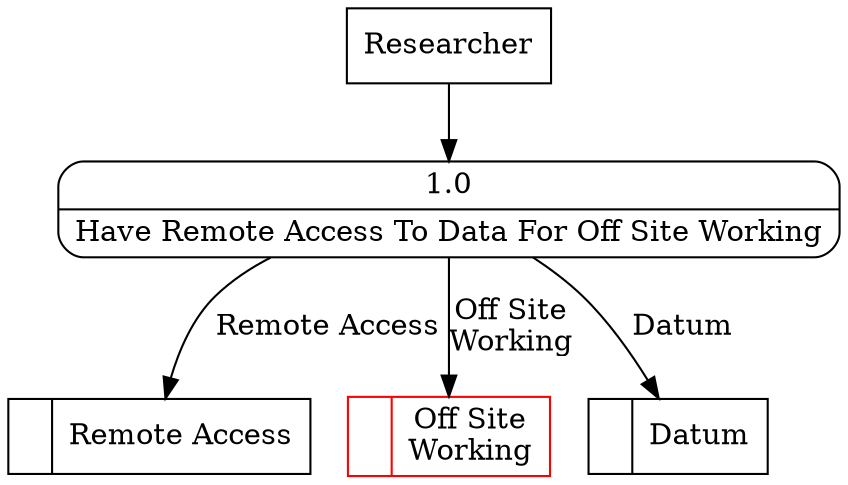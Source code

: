 digraph dfd2{ 
node[shape=record]
200 [label="<f0>  |<f1> Remote Access " ];
201 [label="<f0>  |<f1> Off Site\nWorking " color=red];
202 [label="<f0>  |<f1> Datum " ];
203 [label="Researcher" shape=box];
204 [label="{<f0> 1.0|<f1> Have Remote Access To Data For Off Site Working }" shape=Mrecord];
203 -> 204
204 -> 200 [label="Remote Access"]
204 -> 202 [label="Datum"]
204 -> 201 [label="Off Site\nWorking"]
}